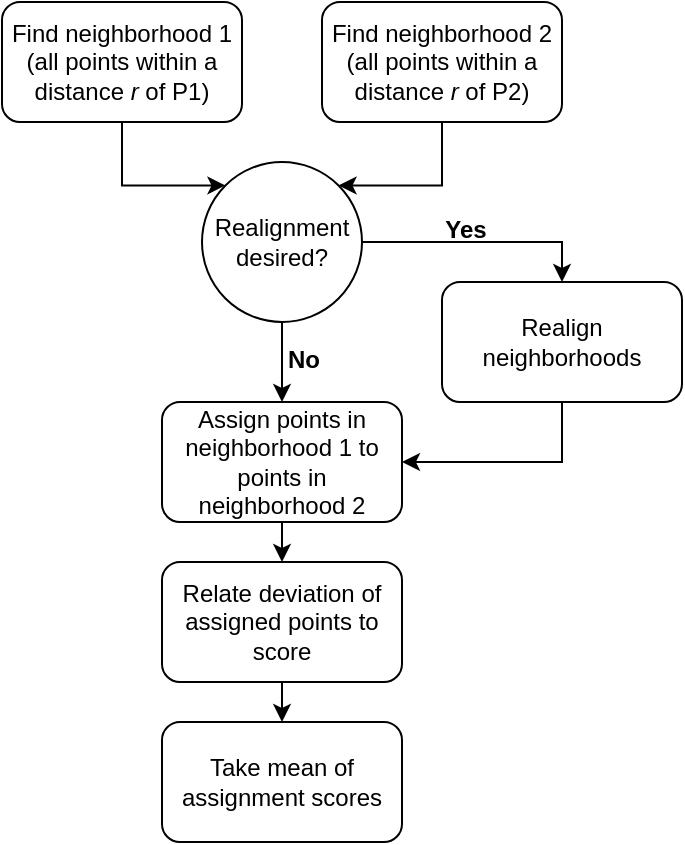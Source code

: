 <mxfile version="12.6.2" type="device"><diagram id="C5RBs43oDa-KdzZeNtuy" name="Page-1"><mxGraphModel dx="1422" dy="794" grid="0" gridSize="10" guides="1" tooltips="1" connect="1" arrows="1" fold="1" page="0" pageScale="1" pageWidth="827" pageHeight="1169" math="0" shadow="0"><root><mxCell id="WIyWlLk6GJQsqaUBKTNV-0"/><mxCell id="WIyWlLk6GJQsqaUBKTNV-1" parent="WIyWlLk6GJQsqaUBKTNV-0"/><mxCell id="FR1eiEBskCWlIqG2ccFf-19" style="edgeStyle=orthogonalEdgeStyle;rounded=0;orthogonalLoop=1;jettySize=auto;html=1;exitX=0.5;exitY=1;exitDx=0;exitDy=0;entryX=0;entryY=0;entryDx=0;entryDy=0;" parent="WIyWlLk6GJQsqaUBKTNV-1" source="FR1eiEBskCWlIqG2ccFf-7" target="FR1eiEBskCWlIqG2ccFf-10" edge="1"><mxGeometry relative="1" as="geometry"><Array as="points"><mxPoint x="100" y="112"/></Array></mxGeometry></mxCell><mxCell id="FR1eiEBskCWlIqG2ccFf-7" value="Find neighborhood 1 (all points within a distance &lt;i&gt;r &lt;/i&gt;of P1)" style="rounded=1;whiteSpace=wrap;html=1;" parent="WIyWlLk6GJQsqaUBKTNV-1" vertex="1"><mxGeometry x="40" y="20" width="120" height="60" as="geometry"/></mxCell><mxCell id="FR1eiEBskCWlIqG2ccFf-20" style="edgeStyle=orthogonalEdgeStyle;rounded=0;orthogonalLoop=1;jettySize=auto;html=1;exitX=0.5;exitY=1;exitDx=0;exitDy=0;entryX=1;entryY=0;entryDx=0;entryDy=0;" parent="WIyWlLk6GJQsqaUBKTNV-1" source="FR1eiEBskCWlIqG2ccFf-8" target="FR1eiEBskCWlIqG2ccFf-10" edge="1"><mxGeometry relative="1" as="geometry"><Array as="points"><mxPoint x="260" y="112"/></Array></mxGeometry></mxCell><mxCell id="FR1eiEBskCWlIqG2ccFf-8" value="Find neighborhood 2 (all points within a distance&amp;nbsp;&lt;i&gt;r&amp;nbsp;&lt;/i&gt;of P2)" style="rounded=1;whiteSpace=wrap;html=1;" parent="WIyWlLk6GJQsqaUBKTNV-1" vertex="1"><mxGeometry x="200" y="20" width="120" height="60" as="geometry"/></mxCell><mxCell id="FR1eiEBskCWlIqG2ccFf-22" style="edgeStyle=orthogonalEdgeStyle;rounded=0;orthogonalLoop=1;jettySize=auto;html=1;exitX=0.5;exitY=1;exitDx=0;exitDy=0;entryX=0.5;entryY=0;entryDx=0;entryDy=0;" parent="WIyWlLk6GJQsqaUBKTNV-1" source="FR1eiEBskCWlIqG2ccFf-10" target="FR1eiEBskCWlIqG2ccFf-13" edge="1"><mxGeometry relative="1" as="geometry"/></mxCell><mxCell id="FR1eiEBskCWlIqG2ccFf-27" style="edgeStyle=orthogonalEdgeStyle;rounded=0;orthogonalLoop=1;jettySize=auto;html=1;exitX=1;exitY=0.5;exitDx=0;exitDy=0;entryX=0.5;entryY=0;entryDx=0;entryDy=0;" parent="WIyWlLk6GJQsqaUBKTNV-1" source="FR1eiEBskCWlIqG2ccFf-10" target="FR1eiEBskCWlIqG2ccFf-11" edge="1"><mxGeometry relative="1" as="geometry"><Array as="points"><mxPoint x="320" y="140"/></Array></mxGeometry></mxCell><mxCell id="FR1eiEBskCWlIqG2ccFf-10" value="Realignment desired?" style="ellipse;whiteSpace=wrap;html=1;aspect=fixed;" parent="WIyWlLk6GJQsqaUBKTNV-1" vertex="1"><mxGeometry x="140" y="100" width="80" height="80" as="geometry"/></mxCell><mxCell id="FR1eiEBskCWlIqG2ccFf-25" style="edgeStyle=orthogonalEdgeStyle;rounded=0;orthogonalLoop=1;jettySize=auto;html=1;exitX=0.5;exitY=1;exitDx=0;exitDy=0;entryX=1;entryY=0.5;entryDx=0;entryDy=0;" parent="WIyWlLk6GJQsqaUBKTNV-1" source="FR1eiEBskCWlIqG2ccFf-11" target="FR1eiEBskCWlIqG2ccFf-13" edge="1"><mxGeometry relative="1" as="geometry"/></mxCell><mxCell id="FR1eiEBskCWlIqG2ccFf-11" value="Realign neighborhoods" style="rounded=1;whiteSpace=wrap;html=1;" parent="WIyWlLk6GJQsqaUBKTNV-1" vertex="1"><mxGeometry x="260" y="160" width="120" height="60" as="geometry"/></mxCell><mxCell id="FR1eiEBskCWlIqG2ccFf-23" style="edgeStyle=orthogonalEdgeStyle;rounded=0;orthogonalLoop=1;jettySize=auto;html=1;exitX=0.5;exitY=1;exitDx=0;exitDy=0;entryX=0.5;entryY=0;entryDx=0;entryDy=0;" parent="WIyWlLk6GJQsqaUBKTNV-1" source="FR1eiEBskCWlIqG2ccFf-13" target="FR1eiEBskCWlIqG2ccFf-14" edge="1"><mxGeometry relative="1" as="geometry"/></mxCell><mxCell id="FR1eiEBskCWlIqG2ccFf-13" value="Assign points in neighborhood 1 to points in neighborhood 2" style="rounded=1;whiteSpace=wrap;html=1;" parent="WIyWlLk6GJQsqaUBKTNV-1" vertex="1"><mxGeometry x="120" y="220" width="120" height="60" as="geometry"/></mxCell><mxCell id="FR1eiEBskCWlIqG2ccFf-24" style="edgeStyle=orthogonalEdgeStyle;rounded=0;orthogonalLoop=1;jettySize=auto;html=1;exitX=0.5;exitY=1;exitDx=0;exitDy=0;entryX=0.5;entryY=0;entryDx=0;entryDy=0;" parent="WIyWlLk6GJQsqaUBKTNV-1" source="FR1eiEBskCWlIqG2ccFf-14" target="FR1eiEBskCWlIqG2ccFf-16" edge="1"><mxGeometry relative="1" as="geometry"/></mxCell><mxCell id="FR1eiEBskCWlIqG2ccFf-14" value="Relate deviation of assigned points to score" style="rounded=1;whiteSpace=wrap;html=1;" parent="WIyWlLk6GJQsqaUBKTNV-1" vertex="1"><mxGeometry x="120" y="300" width="120" height="60" as="geometry"/></mxCell><mxCell id="FR1eiEBskCWlIqG2ccFf-16" value="Take mean of assignment scores" style="rounded=1;whiteSpace=wrap;html=1;" parent="WIyWlLk6GJQsqaUBKTNV-1" vertex="1"><mxGeometry x="120" y="380" width="120" height="60" as="geometry"/></mxCell><mxCell id="FR1eiEBskCWlIqG2ccFf-28" value="&lt;b&gt;Yes&lt;/b&gt;" style="text;html=1;strokeColor=none;fillColor=none;align=center;verticalAlign=middle;whiteSpace=wrap;rounded=0;" parent="WIyWlLk6GJQsqaUBKTNV-1" vertex="1"><mxGeometry x="252" y="124" width="40" height="20" as="geometry"/></mxCell><mxCell id="FR1eiEBskCWlIqG2ccFf-29" value="&lt;b&gt;No&lt;/b&gt;" style="text;html=1;strokeColor=none;fillColor=none;align=center;verticalAlign=middle;whiteSpace=wrap;rounded=0;" parent="WIyWlLk6GJQsqaUBKTNV-1" vertex="1"><mxGeometry x="171" y="189" width="40" height="20" as="geometry"/></mxCell></root></mxGraphModel></diagram></mxfile>